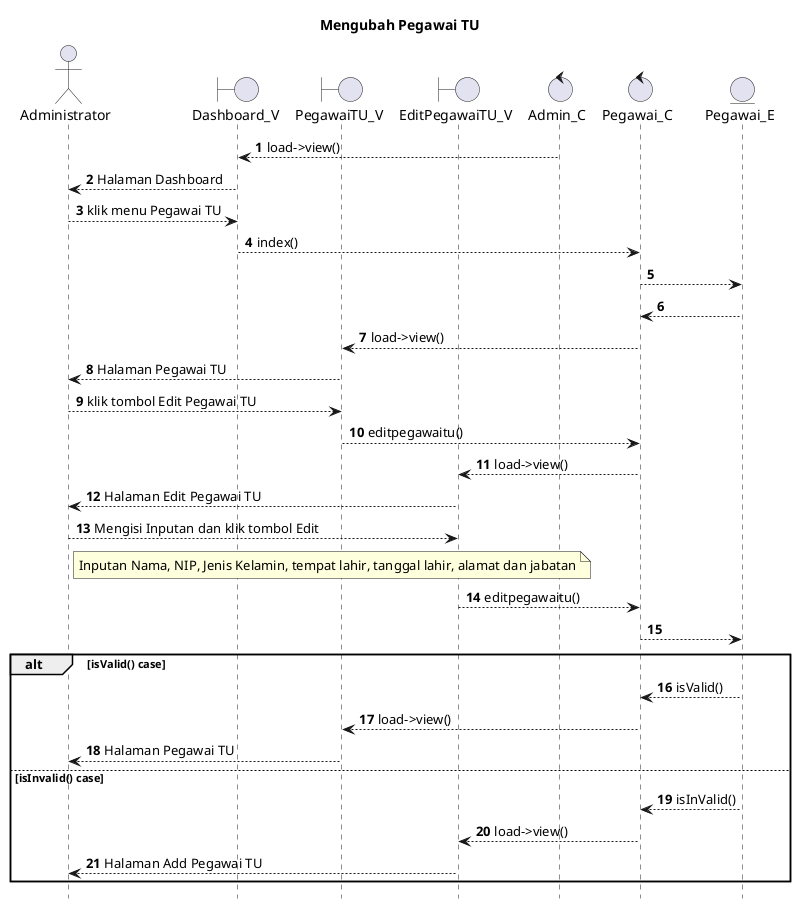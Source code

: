 @startuml

autonumber
hide footbox
title Mengubah Pegawai TU

Actor Administrator
boundary Dashboard_V
boundary PegawaiTU_V
boundary EditPegawaiTU_V
control Admin_C
control Pegawai_C
Entity Pegawai_E

Admin_C --> Dashboard_V: load->view()
Dashboard_V --> Administrator: Halaman Dashboard
Administrator --> Dashboard_V: klik menu Pegawai TU
Dashboard_V --> Pegawai_C: index()
Pegawai_C --> Pegawai_E:
    
    Pegawai_E --> Pegawai_C:
    Pegawai_C --> PegawaiTU_V: load->view()
    PegawaiTU_V --> Administrator: Halaman Pegawai TU

Administrator --> PegawaiTU_V: klik tombol Edit Pegawai TU
PegawaiTU_V --> Pegawai_C: editpegawaitu()
Pegawai_C --> EditPegawaiTU_V: load->view()
EditPegawaiTU_V --> Administrator: Halaman Edit Pegawai TU

Administrator --> EditPegawaiTU_V: Mengisi Inputan dan klik tombol Edit
    note right of Administrator
        Inputan Nama, NIP, Jenis Kelamin, tempat lahir, tanggal lahir, alamat dan jabatan
            end note
EditPegawaiTU_V --> Pegawai_C: editpegawaitu()
Pegawai_C --> Pegawai_E:

alt isValid() case
    
    Pegawai_E --> Pegawai_C: isValid()
    Pegawai_C --> PegawaiTU_V: load->view()
    PegawaiTU_V --> Administrator: Halaman Pegawai TU

else isInvalid() case
    
    Pegawai_E --> Pegawai_C: isInValid()
    Pegawai_C --> EditPegawaiTU_V: load->view()
    EditPegawaiTU_V --> Administrator: Halaman Add Pegawai TU

end
@enduml